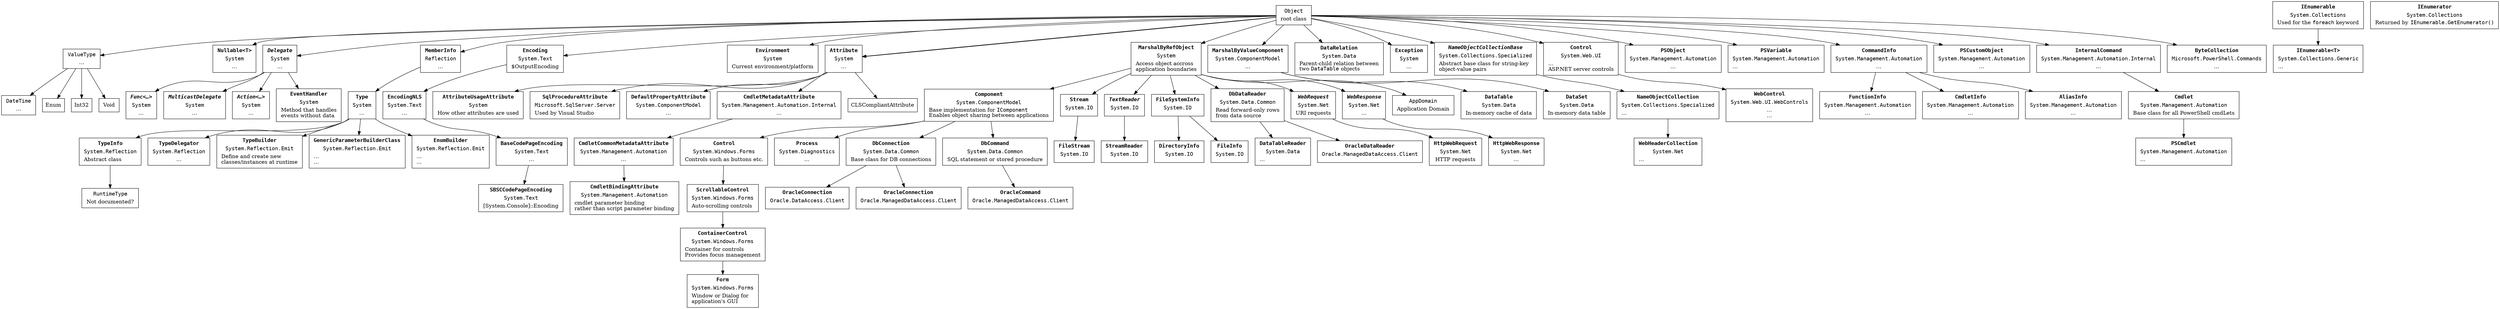 digraph hierarchy {

    node [ shape=box ]
   
    System_Object[ label=< <table border="0"><tr><td align="text"><font face="Courier">Object</font></td></tr><tr><td align="text">root class<br align="left"/></td></tr></table> > ];


    System_ValueType [ label=< <table border="0"><tr><td align="text"><font face="Courier">ValueType</font></td></tr><tr><td>…</td></tr></table> > ];

    System_Object -> System_ValueType;

    System_Nullable [ label=< <table border="0"> // {
       <tr><td align="text"><font face="Courier"><b>Nullable&lt;T&gt;</b></font></td></tr>
       <tr><td><font face="Courier">System</font></td></tr>
       <tr><td align="text">…</td></tr></table> > ];

    System_Object -> System_Nullable // }

    System_Delegate [ label=< <table border="0"> // {
       <tr><td align="text"><font face="Courier"><b><i>Delegate</i></b></font></td></tr>
       <tr><td><font face="Courier">System</font></td></tr>
       <tr><td align="text">…</td></tr></table> > ];

    System_Object -> System_Delegate // }

    System_Reflection_Memberinfo [ label=< <table border="0"> // {
       <tr><td align="text"><font face="Courier"><b>MemberInfo</b></font></td></tr>
       <tr><td align="text"><font face="Courier">Reflection</font></td></tr>
       <tr><td>…</td></tr></table> > ];

    System_Object -> System_Reflection_Memberinfo; // }

    System_Text_Encoding [ label=< <table border="0"> // {
       <tr><td align="text"><font face="Courier"><b>Encoding</b></font></td></tr>
       <tr><td align="text"><font face="Courier">System.Text</font></td></tr>
       <tr><td align="text">$OutputEncoding<br align="left"/></td></tr></table> > ];

    System_Object -> System_Text_Encoding // }

    System_Environment [ label=< <table border="0"> // {
       <tr><td align="text"><font face="Courier"><b>Environment</b></font></td></tr>
       <tr><td align="text"><font face="Courier">System</font></td></tr>
       <tr><td>Current environment/platform</td></tr></table> > ];

    System_Object -> System_Environment; // }

    System_Attribute [ label=< <table border="0"> // {
       <tr><td align="text"><font face="Courier"><b>Attribute</b></font></td></tr>
       <tr><td align="text"><font face="Courier">System</font></td></tr>
       <tr><td>…</td></tr></table> > ];


    System_Object -> System_Attribute; // }

    System_AttributeUsageAttribute [ label=< <table border="0"> // {
       <tr><td align="text"><font face="Courier"><b>AttributeUsageAttribute</b></font></td></tr>
       <tr><td align="text"><font face="Courier">System</font></td></tr>
       <tr><td>How other attributes are used</td></tr></table> > ];

    System_Attribute -> System_AttributeUsageAttribute // }

    System_MarshalByRefObject [ label=< <table border="0"> // {
       <tr><td align="text"><font face="Courier"><b>MarshalByRefObject</b></font></td></tr>
       <tr><td align="text"><font face="Courier">System</font></td></tr>
       <tr><td align="text">Access object accross<br align="left"/>application boundaries<br align="left"/></td></tr></table> > ];

    System_Object -> System_MarshalByRefObject; // }

    System_ComponentModel_MarshalByValueComponent [ label=< <table border="0"> // {
       <tr><td align="text"><font face="Courier"><b>MarshalByValueComponent</b></font></td></tr>
       <tr><td align="text"><font face="Courier">System.ComponentModel</font></td></tr>
       <tr><td>…</td></tr></table> > ];

    System_Object -> System_ComponentModel_MarshalByValueComponent // }

    System_Data_DataRelation [ label=< <table border="0"> // {
       <tr><td align="text"><font face="Courier"><b>DataRelation</b></font></td></tr>
       <tr><td align="text"><font face="Courier">System.Data</font></td></tr>
       <tr><td>Parent-child relation between<br align="left"/>two <font face="Courier">DataTable</font> objects<br align="left"/></td></tr></table> > ];

    System_Object -> System_Data_DataRelation // }

    Microsoft_SqlServer_Server_SqlProcedureAttribute [ label=< <table border="0"> // {
       <tr><td align="text"><font face="Courier"><b>SqlProcedureAttribute</b></font></td></tr>
       <tr><td align="text"><font face="Courier">Microsoft.SqlServer.Server</font></td></tr>
       <tr><td align="text">Used by Visual Studio<br align="left"/></td></tr></table> > ];

    System_Attribute -> Microsoft_SqlServer_Server_SqlProcedureAttribute // }

    System_DateTime [ label=< <table border="0"><tr><td align="text"><font face="Courier">DateTime</font></td></tr><tr><td>…</td></tr></table> > ];

    System_Enum [ label = "Enum" ];

    System_Int32 [ label = "Int32" ];

    System_Void [ label = "Void" ];


    System_Exception [ label=< <table border="0"> // {
       <tr><td align="text"><font face="Courier"><b>Exception</b></font></td></tr>
       <tr><td align="text"><font face="Courier">System</font></td></tr>
       <tr><td>…</td></tr></table> > ];

    System_Object -> System_Exception // }


    System_Object -> System_Attribute; // }

    System_Func [ label=< <table border="0">
       <tr><td align="text"><font face="Courier"><b><i>Func&lt;…&gt;</i></b></font></td></tr>
       <tr><td><font face="Courier">System</font></td></tr>
       <tr><td align="text">…</td></tr></table> > ];

    System_Delegate -> System_Func;

    System_MulticastDelegate [ label=< <table border="0">
       <tr><td align="text"><font face="Courier"><b><i>MulticastDelegate</i></b></font></td></tr>
       <tr><td><font face="Courier">System</font></td></tr>
       <tr><td align="text">…</td></tr></table> > ];

    System_Delegate -> System_MulticastDelegate;

    System_Action [ label=< <table border="0">
       <tr><td align="text"><font face="Courier"><b><i>Action&lt;…&gt;</i></b></font></td></tr>
       <tr><td><font face="Courier">System</font></td></tr>
       <tr><td align="text">…</td></tr></table> > ];

    System_Delegate -> System_Action;

    System_EventHandler [ label=< <table border="0"> // {
       <tr><td align="text"><font face="Courier"><b>EventHandler</b></font></td></tr>
       <tr><td><font face="Courier">System</font></td></tr>
       <tr><td align="text">Method that handles<br align="left"/>events without data<br align="left"/></td></tr></table> > ];

    System_Delegate -> System_EventHandler // }

    System_Collections_IEnumerable [ label=< <table border="0"> // {
       <tr><td align="text"><font face="Courier"><b>IEnumerable</b></font></td></tr>
       <tr><td><font face="Courier">System.Collections</font></td></tr>
       <tr><td align="text">Used for the <font face="Courier">foreach</font> keyword<br align="left"/></td></tr></table> > ];
    // }

    System_Collections_IEnumerator [ label=< <table border="0">
       <tr><td align="text"><font face="Courier"><b>IEnumerator</b></font></td></tr>
       <tr><td><font face="Courier">System.Collections</font></td></tr>
       <tr><td align="text">Returned by <font face="Courier">IEnumerable.GetEnumerator()</font><br align="left"/></td></tr></table> > ];

    System_Collections_Generic_IEnumerable [ label=< <table border="0"> // {
       <tr><td align="text"><font face="Courier"><b>IEnumerable&lt;T&gt;</b></font></td></tr>
       <tr><td><font face="Courier">System.Collections.Generic</font></td></tr>
       <tr><td align="text">…<br align="left"/></td></tr></table> > ];

    System_Collections_IEnumerable -> System_Collections_Generic_IEnumerable // }

    System_Collections_Specialized_NameObjectCollectionBase [ label=< <table border="0"> // {
       <tr><td align="text"><font face="Courier"><b><i>NameObjectCollectionBase</i></b></font></td></tr>
       <tr><td><font face="Courier">System.Collections.Specialized</font></td></tr>
       <tr><td align="text">Abstract base class for string-key<br align="left"/>object-value pairs<br align="left"/></td></tr></table> > ];

    System_Object -> System_Collections_Specialized_NameObjectCollectionBase // }

    System_Collections_Specialized_NameObjectCollection [ label=< <table border="0"> // {
       <tr><td align="text"><font face="Courier"><b>NameObjectCollection</b></font></td></tr>
       <tr><td><font face="Courier">System.Collections.Specialized</font></td></tr>
       <tr><td align="text">…<br align="left"/></td></tr> </table> > ]

    System_Collections_Specialized_NameObjectCollectionBase -> System_Collections_Specialized_NameObjectCollection // }

    System_Net_WebHeaderCollection [ label=< <table border="0"> // {
       <tr><td align="text"><font face="Courier"><b>WebHeaderCollection</b></font></td></tr>
       <tr><td><font face="Courier">System.Net</font></td></tr>
       <tr><td align="text">…<br align="left"/></td></tr> </table> > ]

   System_Collections_Specialized_NameObjectCollection -> System_Net_WebHeaderCollection // }

    System_Reflection_TypeInfo [ label=< <table border="0"> // {
       <tr><td align="text"><font face="Courier"><b>TypeInfo</b></font></td></tr>
       <tr><td><font face="Courier">System.Reflection</font></td></tr>
       <tr><td align="text">Abstract class<br align="left"/></td></tr></table> > ];

    System_Type -> System_Reflection_TypeInfo; // }

    System_Reflection_TypeDelegator [ label=< <table border="0">
       <tr><td align="text"><font face="Courier"><b>TypeDelegator</b></font></td></tr>
       <tr><td align="text"><font face="Courier">System.Reflection</font></td></tr>
       <tr><td>…</td></tr></table> > ];

    System_Reflection_Emit_TypeBuilder [ label=< <table border="0">
       <tr><td align="text"><font face="Courier"><b>TypeBuilder</b></font></td></tr>
       <tr><td align="text"><font face="Courier">System.Reflection.Emit</font></td></tr>
       <tr><td align="text">Define and create new<br align="left"/>classes/instances at runtime<br align="left"/></td></tr>
    </table> > ];

    System_Reflection_Emit_GenericTypeParameterBuilderClass [ label=< <table border="0">
       <tr><td align="text"><font face="Courier"><b>GenericParameterBuilderClass</b></font></td></tr>
       <tr><td align="text"><font face="Courier">System.Reflection.Emit</font></td></tr>
       <tr><td align="text">…<br align="left"/>…<br align="left"/></td></tr>
    </table> > ];

    System_Reflection_Emit_EnumBuilder [ label=< <table border="0">
       <tr><td align="text"><font face="Courier"><b>EnumBuilder</b></font></td></tr>
       <tr><td align="text"><font face="Courier">System.Reflection.Emit</font></td></tr>
       <tr><td align="text">…<br align="left"/>…<br align="left"/></td></tr>
    </table> > ];

    System_Type [ label=< <table border="0">
       <tr><td align="text"><font face="Courier"><b>Type</b></font></td></tr>
       <tr><td align="text"><font face="Courier">System</font></td></tr>
       <tr><td>…</td></tr></table> > ];


    System_Text_EncodingNLS [ label=< <table border="0">
       <tr><td align="text"><font face="Courier"><b>EncodingNLS</b></font></td></tr>
       <tr><td align="text"><font face="Courier">System.Text</font></td></tr>
       <tr><td>…</td></tr></table> > ];

    System_Text_Encoding -> System_Text_EncodingNLS

    System_Text_BaseCodePageEncoding [ label=< <table border="0">
       <tr><td align="text"><font face="Courier"><b>BaseCodePageEncoding</b></font></td></tr>
       <tr><td align="text"><font face="Courier">System.Text</font></td></tr>
       <tr><td>…</td></tr></table> > ];

    System_Text_EncodingNLS -> System_Text_BaseCodePageEncoding

    System_Text_SBSCCodePageEncoding [ label=< <table border="0">
       <tr><td align="text"><font face="Courier"><b>SBSCCodePageEncoding</b></font></td></tr>
       <tr><td align="text"><font face="Courier">System.Text</font></td></tr>
       <tr><td align="text">[System.Console]::Encoding</td></tr></table> > ];

    System_Text_BaseCodePageEncoding -> System_Text_SBSCCodePageEncoding

    System_Type -> System_Reflection_TypeDelegator;
    System_Type -> System_Reflection_Emit_TypeBuilder;
    System_Type -> System_Reflection_Emit_GenericTypeParameterBuilderClass;
    System_Type -> System_Reflection_Emit_EnumBuilder;




    System_DefaultPropertyAttribute [ label=< <table border="0">
       <tr><td align="text"><font face="Courier"><b>DefaultPropertyAttribute</b></font></td></tr>
       <tr><td align="text"><font face="Courier">System.ComponentModel</font></td></tr>
       <tr><td>…</td></tr></table> > ];





    System_Data_DataTable [ label=< <table border="0">
       <tr><td align="text"><font face="Courier"><b>DataTable</b></font></td></tr>
       <tr><td align="text"><font face="Courier">System.Data</font></td></tr>
       <tr><td>In-memory cache of data<br align="left"/></td></tr></table> > ];

    System_ComponentModel_MarshalByValueComponent-> System_Data_DataTable;


    System_Web_UI_WebControls_WebControl [ label=< <table border="0">
       <tr><td align="text"><font face="Courier"><b>WebControl</b></font></td></tr>
       <tr><td align="text"><font face="Courier">System.Web.UI.WebControls</font></td></tr>
       <tr><td>…<br align="left"/>…</td></tr></table> > ];

    System_Web_UI_Control -> System_Web_UI_WebControls_WebControl

    System_Windows_Forms_Control [ label=< <table border="0"> // {
       <tr><td align="text"><font face="Courier"><b>Control</b></font></td></tr>
       <tr><td align="text"><font face="Courier">System.Windows.Forms</font></td></tr>
       <tr><td>Controls such as buttons etc.<br align="left"/></td></tr></table> > ];

    System_ComponentModel_Component -> System_Windows_Forms_Control // }

    System_Windows_Forms_ScrollableControl [ label=< <table border="0"> // {
       <tr><td align="text"><font face="Courier"><b>ScrollableControl</b></font></td></tr>
       <tr><td align="text"><font face="Courier">System.Windows.Forms</font></td></tr>
       <tr><td align="text">Auto-scrolling controls<br align="left"/></td></tr></table> > ];

    System_Windows_Forms_Control -> System_Windows_Forms_ScrollableControl // }

    System_Windows_Forms_ContainerControl [ label=< <table border="0"> // {
       <tr><td align="text"><font face="Courier"><b>ContainerControl</b></font></td></tr>
       <tr><td align="text"><font face="Courier">System.Windows.Forms</font></td></tr>
       <tr><td align="text">Container for controls<br align="left"/>Provides focus management<br align="left"/></td></tr></table> > ];

    System_Windows_Forms_ScrollableControl -> System_Windows_Forms_ContainerControl // }

    System_Windows_Forms_Form [ label=< <table border="0"> // {
       <tr><td align="text"><font face="Courier"><b>Form</b></font></td></tr>
       <tr><td align="text"><font face="Courier">System.Windows.Forms</font></td></tr>
       <tr><td align="text">Window or Dialog for<br align="left"/>application's GUI<br align="left"/></td></tr></table> > ];

    System_Windows_Forms_ContainerControl -> System_Windows_Forms_Form // }

    System_Data_DataSet [ label=< <table border="0">
       <tr><td align="text"><font face="Courier"><b>DataSet</b></font></td></tr>
       <tr><td align="text"><font face="Courier">System.Data</font></td></tr>
       <tr><td>In-memory data table</td></tr></table> > ];

    System_ComponentModel_MarshalByValueComponent-> System_Data_DataSet;

    System_Management_Automation_PSObject [ label=< <table border="0">
       <tr><td align="text"><font face="Courier"><b>PSObject</b></font></td></tr>
       <tr><td align="text"><font face="Courier">System.Management.Automation</font></td></tr>
       <tr><td>…</td></tr></table> > ];

    System_Object -> System_Management_Automation_PSObject;

    System_Management_Automation_PSVariable [ label=< <table border="0">
       <tr><td align="text"><font face="Courier"><b>PSVariable</b></font></td></tr>
       <tr><td align="text"><font face="Courier">System.Management.Automation</font></td></tr>
       <tr><td align="text">…<br align="left"/></td></tr></table> > ];

    System_Object -> System_Management_Automation_PSVariable

    System_Management_Automation_CommandInfo [ label=< <table border="0"> // {
       <tr><td align="text"><font face="Courier"><b>CommandInfo</b></font></td></tr>
       <tr><td align="text"><font face="Courier">System.Management.Automation</font></td></tr>
       <tr><td>…</td></tr></table> > ];

    System_Object -> System_Management_Automation_CommandInfo // }

    System_Management_Automation_FunctionInfo [ label=< <table border="0"> // {
       <tr><td align="text"><font face="Courier"><b>FunctionInfo</b></font></td></tr>
       <tr><td align="text"><font face="Courier">System.Management.Automation</font></td></tr>
       <tr><td>…</td></tr></table> > ];

    System_Management_Automation_CommandInfo -> System_Management_Automation_FunctionInfo // }

    System_Management_Automation_CmdletInfo [ label=< <table border="0"> // {
       <tr><td align="text"><font face="Courier"><b>CmdletInfo</b></font></td></tr>
       <tr><td align="text"><font face="Courier">System.Management.Automation</font></td></tr>
       <tr><td>…</td></tr></table> > ];

    System_Management_Automation_CommandInfo -> System_Management_Automation_CmdletInfo // }

    System_Web_UI_Control [ label=< <table border="0">
       <tr><td align="text"><font face="Courier"><b>Control</b></font></td></tr>
       <tr><td align="text"><font face="Courier">System.Web.UI</font></td></tr>
       <tr><td>…<br align="left"/>ASP.NET server controls</td></tr></table> > ];

    System_Object -> System_Web_UI_Control

    System_Management_Automation_AliasInfo [ label=< <table border="0">
       <tr><td align="text"><font face="Courier"><b>AliasInfo</b></font></td></tr>
       <tr><td align="text"><font face="Courier">System.Management.Automation</font></td></tr>
       <tr><td>…</td></tr></table> > ];

    System_Management_Automation_CommandInfo -> System_Management_Automation_AliasInfo

    System_Management_Automation_PSCustomObject [ label=< <table border="0">
       <tr><td align="text"><font face="Courier"><b>PSCustomObject</b></font></td></tr>
       <tr><td align="text"><font face="Courier">System.Management.Automation</font></td></tr>
       <tr><td>…</td></tr></table> > ];

    System_Management_Automation_Internal_CmdletMetadataAttribute [ label=< <table border="0"> // {
       <tr><td align="text"><font face="Courier"><b>CmdletMetadataAttribute</b></font></td></tr>
       <tr><td align="text"><font face="Courier">System.Management.Automation.Internal</font></td></tr>
       <tr><td>…</td></tr></table> > ];

    System_Attribute -> System_Management_Automation_Internal_CmdletMetadataAttribute // }

    System_Management_Automation_CmdletCommonMetadataAttribute [ label=< <table border="0"> // {
       <tr><td align="text"><font face="Courier"><b>CmdletCommonMetadataAttribute</b></font></td></tr>
       <tr><td align="text"><font face="Courier">System.Management.Automation</font></td></tr>
       <tr><td>…</td></tr></table> > ];

    System_Management_Automation_Internal_CmdletMetadataAttribute -> System_Management_Automation_CmdletCommonMetadataAttribute // }

    System_Management_Automation_CmdletBindingAttribute [ label=< <table border="0"> // {
       <tr><td align="text"><font face="Courier"><b>CmdletBindingAttribute</b></font></td></tr>
       <tr><td align="text"><font face="Courier">System.Management.Automation</font></td></tr>
       <tr><td align="text">cmdlet parameter binding<br align="left"/>rather than script parameter binding<br align="left"/></td></tr></table> > ];

    System_Management_Automation_CmdletCommonMetadataAttribute -> System_Management_Automation_CmdletBindingAttribute // }

    System_ComponentModel_Component [ label=< <table border="0"> // {
       <tr><td align="text"><font face="Courier"><b>Component</b></font></td></tr>
       <tr><td align="text"><font face="Courier">System.ComponentModel</font></td></tr>
       <tr><td align="text">Base implementation for <font face="monospace">IComponent</font><br align="left"/>Enables object sharing between applications<br align="left"/></td></tr></table> > ];

    System_MarshalByRefObject -> System_ComponentModel_Component // }

    System_Diagnosticts_Process [ label=< <table border="0"> // {
       <tr><td align="text"><font face="Courier"><b>Process</b></font></td></tr>
       <tr><td align="text"><font face="Courier">System.Diagnostics</font></td></tr>
       <tr><td>…</td></tr></table> > ];

    System_ComponentModel_Component -> System_Diagnosticts_Process // }

    System_Data_Common_DbConnection [ label=< <table border="0">
       <tr><td align="text"><font face="Courier"><b>DbConnection</b></font></td></tr>
       <tr><td align="text"><font face="Courier">System.Data.Common</font></td></tr>
       <tr><td>Base class for DB connections</td></tr></table> > ];

    System_Data_Common_DbCommand [ label=< <table border="0">
       <tr><td align="text"><font face="Courier"><b>DbCommand</b></font></td></tr>
       <tr><td align="text"><font face="Courier">System.Data.Common</font></td></tr>
       <tr><td>SQL statement or stored procedure</td></tr></table> > ];

    System_IO_Stream [ label=< <table border="0"> // {
       <tr><td align="text"><font face="Courier"><b>Stream</b></font></td></tr>
       <tr><td align="text"><font face="Courier">System.IO</font></td></tr>
       <tr><td></td></tr></table> > ];

    System_MarshalByRefObject -> System_IO_Stream // }

    System_IO_FileStream [ label=< <table border="0"> // {
       <tr><td align="text"><font face="Courier"><b>FileStream</b></font></td></tr>
       <tr><td align="text"><font face="Courier">System.IO</font></td></tr>
       <tr><td></td></tr></table> > ];

    System_IO_Stream -> System_IO_FileStream // }

    System_IO_TextReader [ label=< <table border="0"> // {
       <tr><td align="text"><font face="Courier"><b><i>TextReader</i></b></font></td></tr>
       <tr><td align="text"><font face="Courier">System.IO</font></td></tr>
       <tr><td></td></tr></table> > ];

    System_MarshalByRefObject -> System_IO_TextReader // }

    System_IO_StreamReader [ label=< <table border="0"> // {
       <tr><td align="text"><font face="Courier"><b>StreamReader</b></font></td></tr>
       <tr><td align="text"><font face="Courier">System.IO</font></td></tr>
       <tr><td></td></tr></table> > ];

    System_IO_TextReader -> System_IO_StreamReader // }

    System_IO_FileSystemInfo [ label=< <table border="0">
       <tr><td align="text"><font face="Courier"><b>FileSystemInfo</b></font></td></tr>
       <tr><td align="text"><font face="Courier">System.IO</font></td></tr>
       <tr><td></td></tr></table> > ];

    System_MarshalByRefObject -> System_IO_FileSystemInfo

    System_IO_DirectoryInfo [ label=< <table border="0">
       <tr><td align="text"><font face="Courier"><b>DirectoryInfo</b></font></td></tr>
       <tr><td align="text"><font face="Courier">System.IO</font></td></tr>
       <tr><td></td></tr></table> > ];

    System_IO_FileSystemInfo -> System_IO_DirectoryInfo

    System_IO_FileInfo [ label=< <table border="0">
       <tr><td align="text"><font face="Courier"><b>FileInfo</b></font></td></tr>
       <tr><td align="text"><font face="Courier">System.IO</font></td></tr>
       <tr><td></td></tr></table> > ];

    System_IO_FileSystemInfo -> System_IO_FileInfo

    System_Data_Common_DbDataReader [ label=< <table border="0">
       <tr><td align="text"><font face="Courier"><b>DbDataReader</b></font></td></tr>
       <tr><td align="text"><font face="Courier">System.Data.Common</font></td></tr>
       <tr><td align="text">Read forward-only rows<br align="left"/>from data source<br align="left"/></td></tr></table> > ];

    System_MarshalByRefObject -> System_Data_Common_DbDataReader

    System_Data_DataTableReader [ label=< <table border="0">
       <tr><td align="text"><font face="Courier"><b>DataTableReader</b></font></td></tr>
       <tr><td align="text"><font face="Courier">System.Data</font></td></tr>
       <tr><td align="text">…<br align="left"/></td></tr></table> > ];

    System_Data_Common_DbDataReader -> System_Data_DataTableReader

    System_Net_WebRequest [ label=< <table border="0">
       <tr><td align="text"><font face="Courier"><b><i>WebRequest</i></b></font></td></tr>
       <tr><td align="text"><font face="Courier">System.Net</font></td></tr>
       <tr><td align="text">URI requests</td></tr></table> > ];

    System_MarshalByRefObject -> System_Net_WebRequest

    System_Net_WebResponse [ label=< <table border="0">
       <tr><td align="text"><font face="Courier"><b><i>WebResponse</i></b></font></td></tr>
       <tr><td align="text"><font face="Courier">System.Net</font></td></tr>
       <tr><td align="text">…</td></tr></table> > ];

    System_MarshalByRefObject -> System_Net_WebResponse

    System_Net_HttpWebResponse [ label=< <table border="0">
       <tr><td align="text"><font face="Courier"><b>HttpWebResponse</b></font></td></tr>
       <tr><td align="text"><font face="Courier">System.Net</font></td></tr>
       <tr><td align="text">…</td></tr></table> > ];

    System_Net_WebResponse -> System_Net_HttpWebResponse

    System_Net_HttpWebRequest [ label=< <table border="0">
       <tr><td align="text"><font face="Courier"><b>HttpWebRequest</b></font></td></tr>
       <tr><td align="text"><font face="Courier">System.Net</font></td></tr>
       <tr><td align="text">HTTP requests</td></tr></table> > ];

    System_Net_WebRequest -> System_Net_HttpWebRequest

    Oracle_DataAccess_Client_OracleConnection [ label=< <table border="0">
       <tr><td align="text"><font face="Courier"><b>OracleConnection</b></font></td></tr>
       <tr><td align="text"><font face="Courier">Oracle.DataAccess.Client</font></td></tr>
       <tr><td></td></tr></table> > ];

    Oracle_ManagedDataAccess_Client_OracleConnection [ label=< <table border="0">
       <tr><td align="text"><font face="Courier"><b>OracleConnection</b></font></td></tr>
       <tr><td align="text"><font face="Courier">Oracle.ManagedDataAccess.Client</font></td></tr>
       <tr><td></td></tr></table> > ];

    Oracle_ManagedDataAccess_Client_OracleCommand [ label=< <table border="0">
       <tr><td align="text"><font face="Courier"><b>OracleCommand</b></font></td></tr>
       <tr><td align="text"><font face="Courier">Oracle.ManagedDataAccess.Client</font></td></tr>
       <tr><td></td></tr></table> > ];

    Oracle_ManagedDataAccess_Client_OracleDataReader [ label=< <table border="0">
       <tr><td align="text"><font face="Courier"><b>OracleDataReader</b></font></td></tr>
       <tr><td align="text"><font face="Courier">Oracle.ManagedDataAccess.Client</font></td></tr>
       <tr><td></td></tr></table> > ];

    System_Data_Common_DbDataReader -> Oracle_ManagedDataAccess_Client_OracleDataReader

    System_Management_Automation_Cmdlet [ label=< <table border="0">
       <tr><td align="text"><font face="Courier"><b>Cmdlet</b></font></td></tr>
       <tr><td align="text"><font face="Courier">System.Management.Automation</font></td></tr>
       <tr><td align="text">Base class for all PowerShell cmdLets<br align="left"/></td></tr></table> > ];

    System_Management_Automation_PSCmdlet [ label=< <table border="0">
       <tr><td align="text"><font face="Courier"><b>PSCmdlet</b></font></td></tr>
       <tr><td align="text"><font face="Courier">System.Management.Automation</font></td></tr>
       <tr><td align="text">…<br align="left"/></td></tr></table> > ];


    System_Management_Automation_Internal_InternalCommand [ label=< <table border="0">
       <tr><td align="text"><font face="Courier"><b>InternalCommand</b></font></td></tr>
       <tr><td align="text"><font face="Courier">System.Management.Automation.Internal</font></td></tr>
       <tr><td>…</td></tr></table> > ];

     System_AppDomain [ label=< <table border="0">
                             <tr><td align="text"><font face="Courier">AppDomain</font></td></tr>
                             <tr><td>Application Domain</td></tr></table> > ];

    Microsoft_PowerShell_Commands_ByteCollection [ label=< <table border="0">
       <tr><td align="text"><font face="Courier"><b>ByteCollection</b></font></td></tr>
       <tr><td align="text"><font face="Courier">Microsoft.PowerShell.Commands</font></td></tr>
       <tr><td>…</td></tr></table> > ];

    System_Object -> Microsoft_PowerShell_Commands_ByteCollection


    System_CLSCompliantAttribute [ label = "CLSCompliantAttribute" ];

    System_ValueType -> System_Enum;
    System_ValueType -> System_DateTime;

    System_ValueType -> System_Int32;

    System_ValueType -> System_Void;



    System_Attribute -> System_CLSCompliantAttribute;
    System_Attribute -> System_DefaultPropertyAttribute;

    System_Reflection_Memberinfo -> System_Type;

    System_RuntimeType [ label=< <table border="0"><tr><td align="text"><font face="Courier">RuntimeType</font></td></tr><tr><td>Not documented?</td></tr></table> > ];
    System_Reflection_TypeInfo -> System_RuntimeType;


    System_Object -> System_Management_Automation_PSCustomObject;


   System_MarshalByRefObject -> System_AppDomain;

   System_Object -> System_Management_Automation_Internal_InternalCommand
   System_Management_Automation_Internal_InternalCommand -> System_Management_Automation_Cmdlet
   System_Management_Automation_Cmdlet -> System_Management_Automation_PSCmdlet

   System_ComponentModel_Component -> System_Data_Common_DbConnection
   System_Data_Common_DbConnection -> Oracle_DataAccess_Client_OracleConnection
   System_Data_Common_DbConnection -> Oracle_ManagedDataAccess_Client_OracleConnection

   System_ComponentModel_Component -> System_Data_Common_DbCommand
   System_Data_Common_DbCommand -> Oracle_ManagedDataAccess_Client_OracleCommand

}
